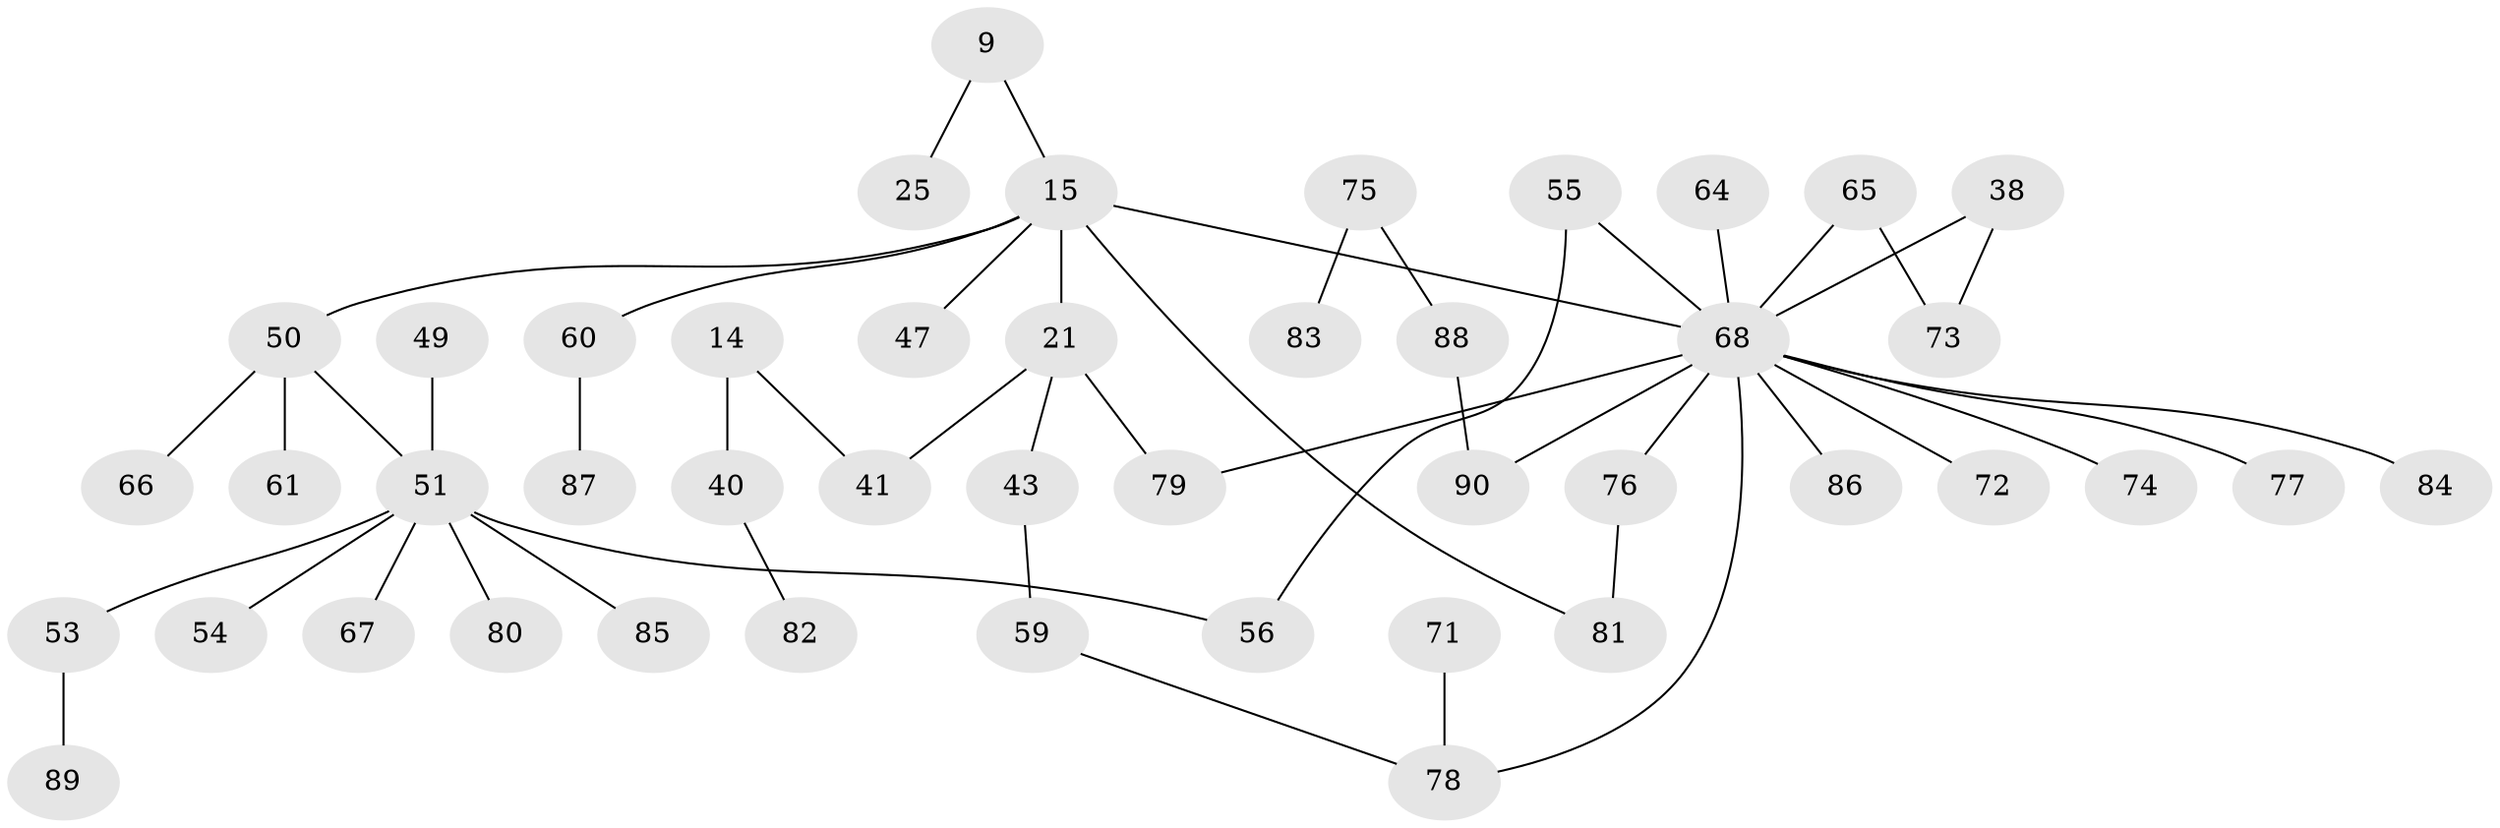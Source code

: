 // original degree distribution, {3: 0.17777777777777778, 5: 0.022222222222222223, 7: 0.022222222222222223, 4: 0.07777777777777778, 2: 0.32222222222222224, 1: 0.37777777777777777}
// Generated by graph-tools (version 1.1) at 2025/42/03/09/25 04:42:45]
// undirected, 45 vertices, 49 edges
graph export_dot {
graph [start="1"]
  node [color=gray90,style=filled];
  9;
  14;
  15 [super="+3+4"];
  21 [super="+8"];
  25;
  38;
  40;
  41 [super="+13"];
  43;
  47;
  49;
  50 [super="+7+19+31+33"];
  51 [super="+35+36+37"];
  53;
  54;
  55;
  56;
  59;
  60 [super="+57"];
  61;
  64;
  65;
  66;
  67;
  68 [super="+44+62+48+46+32"];
  71;
  72;
  73;
  74;
  75;
  76;
  77;
  78 [super="+70"];
  79 [super="+58"];
  80;
  81 [super="+45"];
  82;
  83;
  84;
  85;
  86;
  87;
  88 [super="+69"];
  89;
  90 [super="+63"];
  9 -- 25;
  9 -- 15;
  14 -- 40;
  14 -- 41;
  15 -- 21 [weight=2];
  15 -- 47;
  15 -- 50;
  15 -- 68 [weight=2];
  15 -- 81;
  15 -- 60;
  21 -- 43;
  21 -- 41;
  21 -- 79;
  38 -- 73;
  38 -- 68;
  40 -- 82;
  43 -- 59;
  49 -- 51;
  50 -- 61;
  50 -- 66;
  50 -- 51;
  51 -- 67;
  51 -- 85;
  51 -- 54;
  51 -- 56;
  51 -- 80;
  51 -- 53;
  53 -- 89;
  55 -- 56;
  55 -- 68;
  59 -- 78;
  60 -- 87;
  64 -- 68;
  65 -- 73;
  65 -- 68;
  68 -- 72;
  68 -- 74;
  68 -- 76;
  68 -- 77;
  68 -- 86;
  68 -- 90;
  68 -- 78;
  68 -- 84;
  68 -- 79;
  71 -- 78;
  75 -- 83;
  75 -- 88;
  76 -- 81;
  88 -- 90;
}
